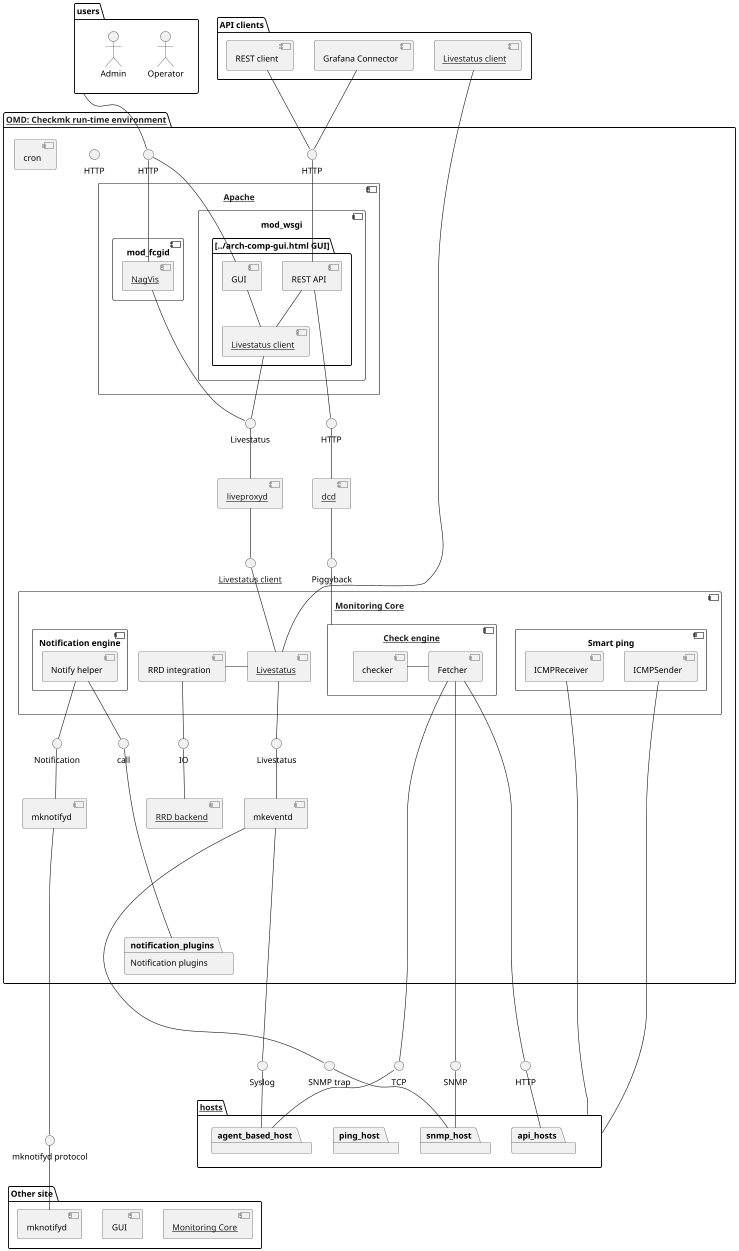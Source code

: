 @startuml
skinparam componentStyle uml2
skinparam monochrome true
' Remove shadows
skinparam shadowing false
scale 0.6

package users {
    actor "Operator" as operator
    actor "Admin" as admin
}

package "API clients" as api_clients {
    component "Grafana Connector" as grafana_connector
    component "REST client" as rest_api_client
    component "[[../arch-comp-livestatus-client.html Livestatus client]]" as external_livestatus_client
}

package "[[../arch-comp-omd.html OMD: Checkmk run-time environment]]" as omd {
    interface HTTP as http_gui
    interface HTTP as http_rest_api
    interface HTTP as http_web_api
    component "[[../arch-comp-apache.html Apache]]" as apache {
        component "mod_wsgi" as mod_wsgi {
            package "[[../arch-comp-gui.html GUI]]" {
                component GUI
                component "REST API" as rest_api
                component "[[../arch-comp-livestatus-client.html Livestatus client]]" as apache_livestatus_client
            }
        }
        component mod_fcgid {
            component "[[../arch-comp-nagvis.html NagVis]]" as nagvis
        }
    }
    interface Livestatus as apache_livestatus

    component "[[../arch-comp-core.html Monitoring Core]]" as cmc {
        component "RRD integration" as rrd_integration
        component "[[../arch-comp-livestatus.html Livestatus]]" as cmc_livestatus_server
        component "[[../arch-comp-checkengine.html Check engine]]" as check_engine {
            component checker
            component Fetcher
        }
        component "Smart ping" as smart_ping {
            component ICMPReceiver
            component ICMPSender
        }
        component "Notification engine" as cmc_notify {
            component "Notify helper" as notify_helper
        }
    }
    interface "call" as call_notification_plugins

    component cron

    component "[[../arch-comp-liveproxyd.html liveproxyd]]" as liveproxyd
    interface "[[../arch-comp-livestatus-client.html Livestatus client]]" as liveproxyd_livestatus_client

    component "[[../arch-comp-dcd.html dcd]]" as dcd
    interface "HTTP" as dcd_web_api_client
    interface Piggyback as dcd_piggyback

    component mkeventd
    interface Livestatus as mkeventd_livestatus

    component mknotifyd
    interface Notification as mknotifyd_notification

    component "[[../arch-comp-rrd-backend.html RRD backend]]" as rrd_backend
    interface "IO" as rrd_io

    package "Notification plugins" as notification_plugins
}

package "Other site" as other_site {
    component "[[../arch-comp-core.html Monitoring Core]]" as cmc_other_site
    component "GUI" as gui_other_site
    component "mknotifyd" as mknotifyd_other_site
}
interface "mknotifyd protocol" as mknotifyd_protocol

package "[[../arch-comp-hosts.html hosts]]" as hosts {
    package agent_based_host
    package snmp_host
    package ping_host
    package api_hosts
}
interface TCP
interface Syslog
interface SNMP
interface "SNMP trap" as trap
interface HTTP as api_hosts_http

users -d- http_gui
rest_api_client -d- http_rest_api
grafana_connector -d- http_rest_api

http_gui -d- GUI
http_gui -d- nagvis
http_rest_api -d- rest_api

GUI -d- apache_livestatus_client
rest_api -d- apache_livestatus_client
apache_livestatus_client -d- apache_livestatus
nagvis -d- apache_livestatus
apache_livestatus -d- liveproxyd

liveproxyd -d- liveproxyd_livestatus_client
liveproxyd_livestatus_client -d- cmc_livestatus_server

dcd -u- dcd_web_api_client
dcd -d- dcd_piggyback
dcd_web_api_client -l- rest_api
dcd_piggyback -d- check_engine

' Help visualization
notify_helper -[hidden]r-> rrd_integration
rrd_integration -r- cmc_livestatus_server
checker -r- Fetcher

external_livestatus_client -d- cmc_livestatus_server
Fetcher -d----- TCP
Fetcher -d----- SNMP
Fetcher -d----- api_hosts_http
TCP -d- agent_based_host
SNMP -d- snmp_host
api_hosts_http -d- api_hosts
ICMPSender -d---- hosts
ICMPReceiver -d---- hosts

rrd_integration -d- rrd_io
rrd_io -d- rrd_backend

notify_helper -d- call_notification_plugins
call_notification_plugins -d---- notification_plugins
notify_helper -d- mknotifyd_notification
mknotifyd_notification -d- mknotifyd
mknotifyd -d------ mknotifyd_protocol
mknotifyd_protocol -d- mknotifyd_other_site

cmc_livestatus_server -d- mkeventd_livestatus
mkeventd_livestatus -d- mkeventd
mkeventd -d-- Syslog
Syslog -d- agent_based_host
mkeventd -d----- trap
trap -d- snmp_host

@enduml
